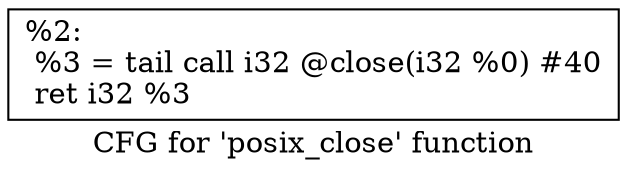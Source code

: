digraph "CFG for 'posix_close' function" {
	label="CFG for 'posix_close' function";

	Node0x1d31580 [shape=record,label="{%2:\l  %3 = tail call i32 @close(i32 %0) #40\l  ret i32 %3\l}"];
}
